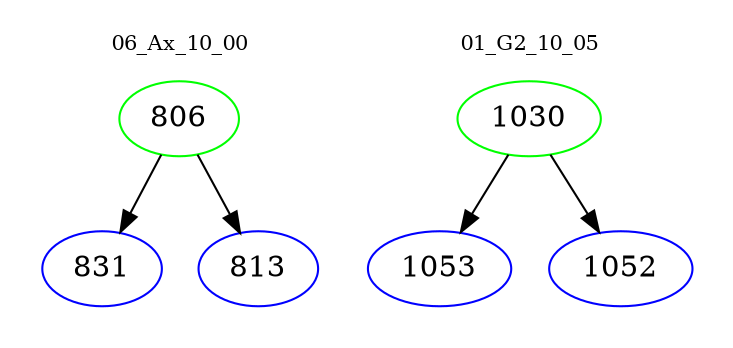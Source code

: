 digraph{
subgraph cluster_0 {
color = white
label = "06_Ax_10_00";
fontsize=10;
T0_806 [label="806", color="green"]
T0_806 -> T0_831 [color="black"]
T0_831 [label="831", color="blue"]
T0_806 -> T0_813 [color="black"]
T0_813 [label="813", color="blue"]
}
subgraph cluster_1 {
color = white
label = "01_G2_10_05";
fontsize=10;
T1_1030 [label="1030", color="green"]
T1_1030 -> T1_1053 [color="black"]
T1_1053 [label="1053", color="blue"]
T1_1030 -> T1_1052 [color="black"]
T1_1052 [label="1052", color="blue"]
}
}
